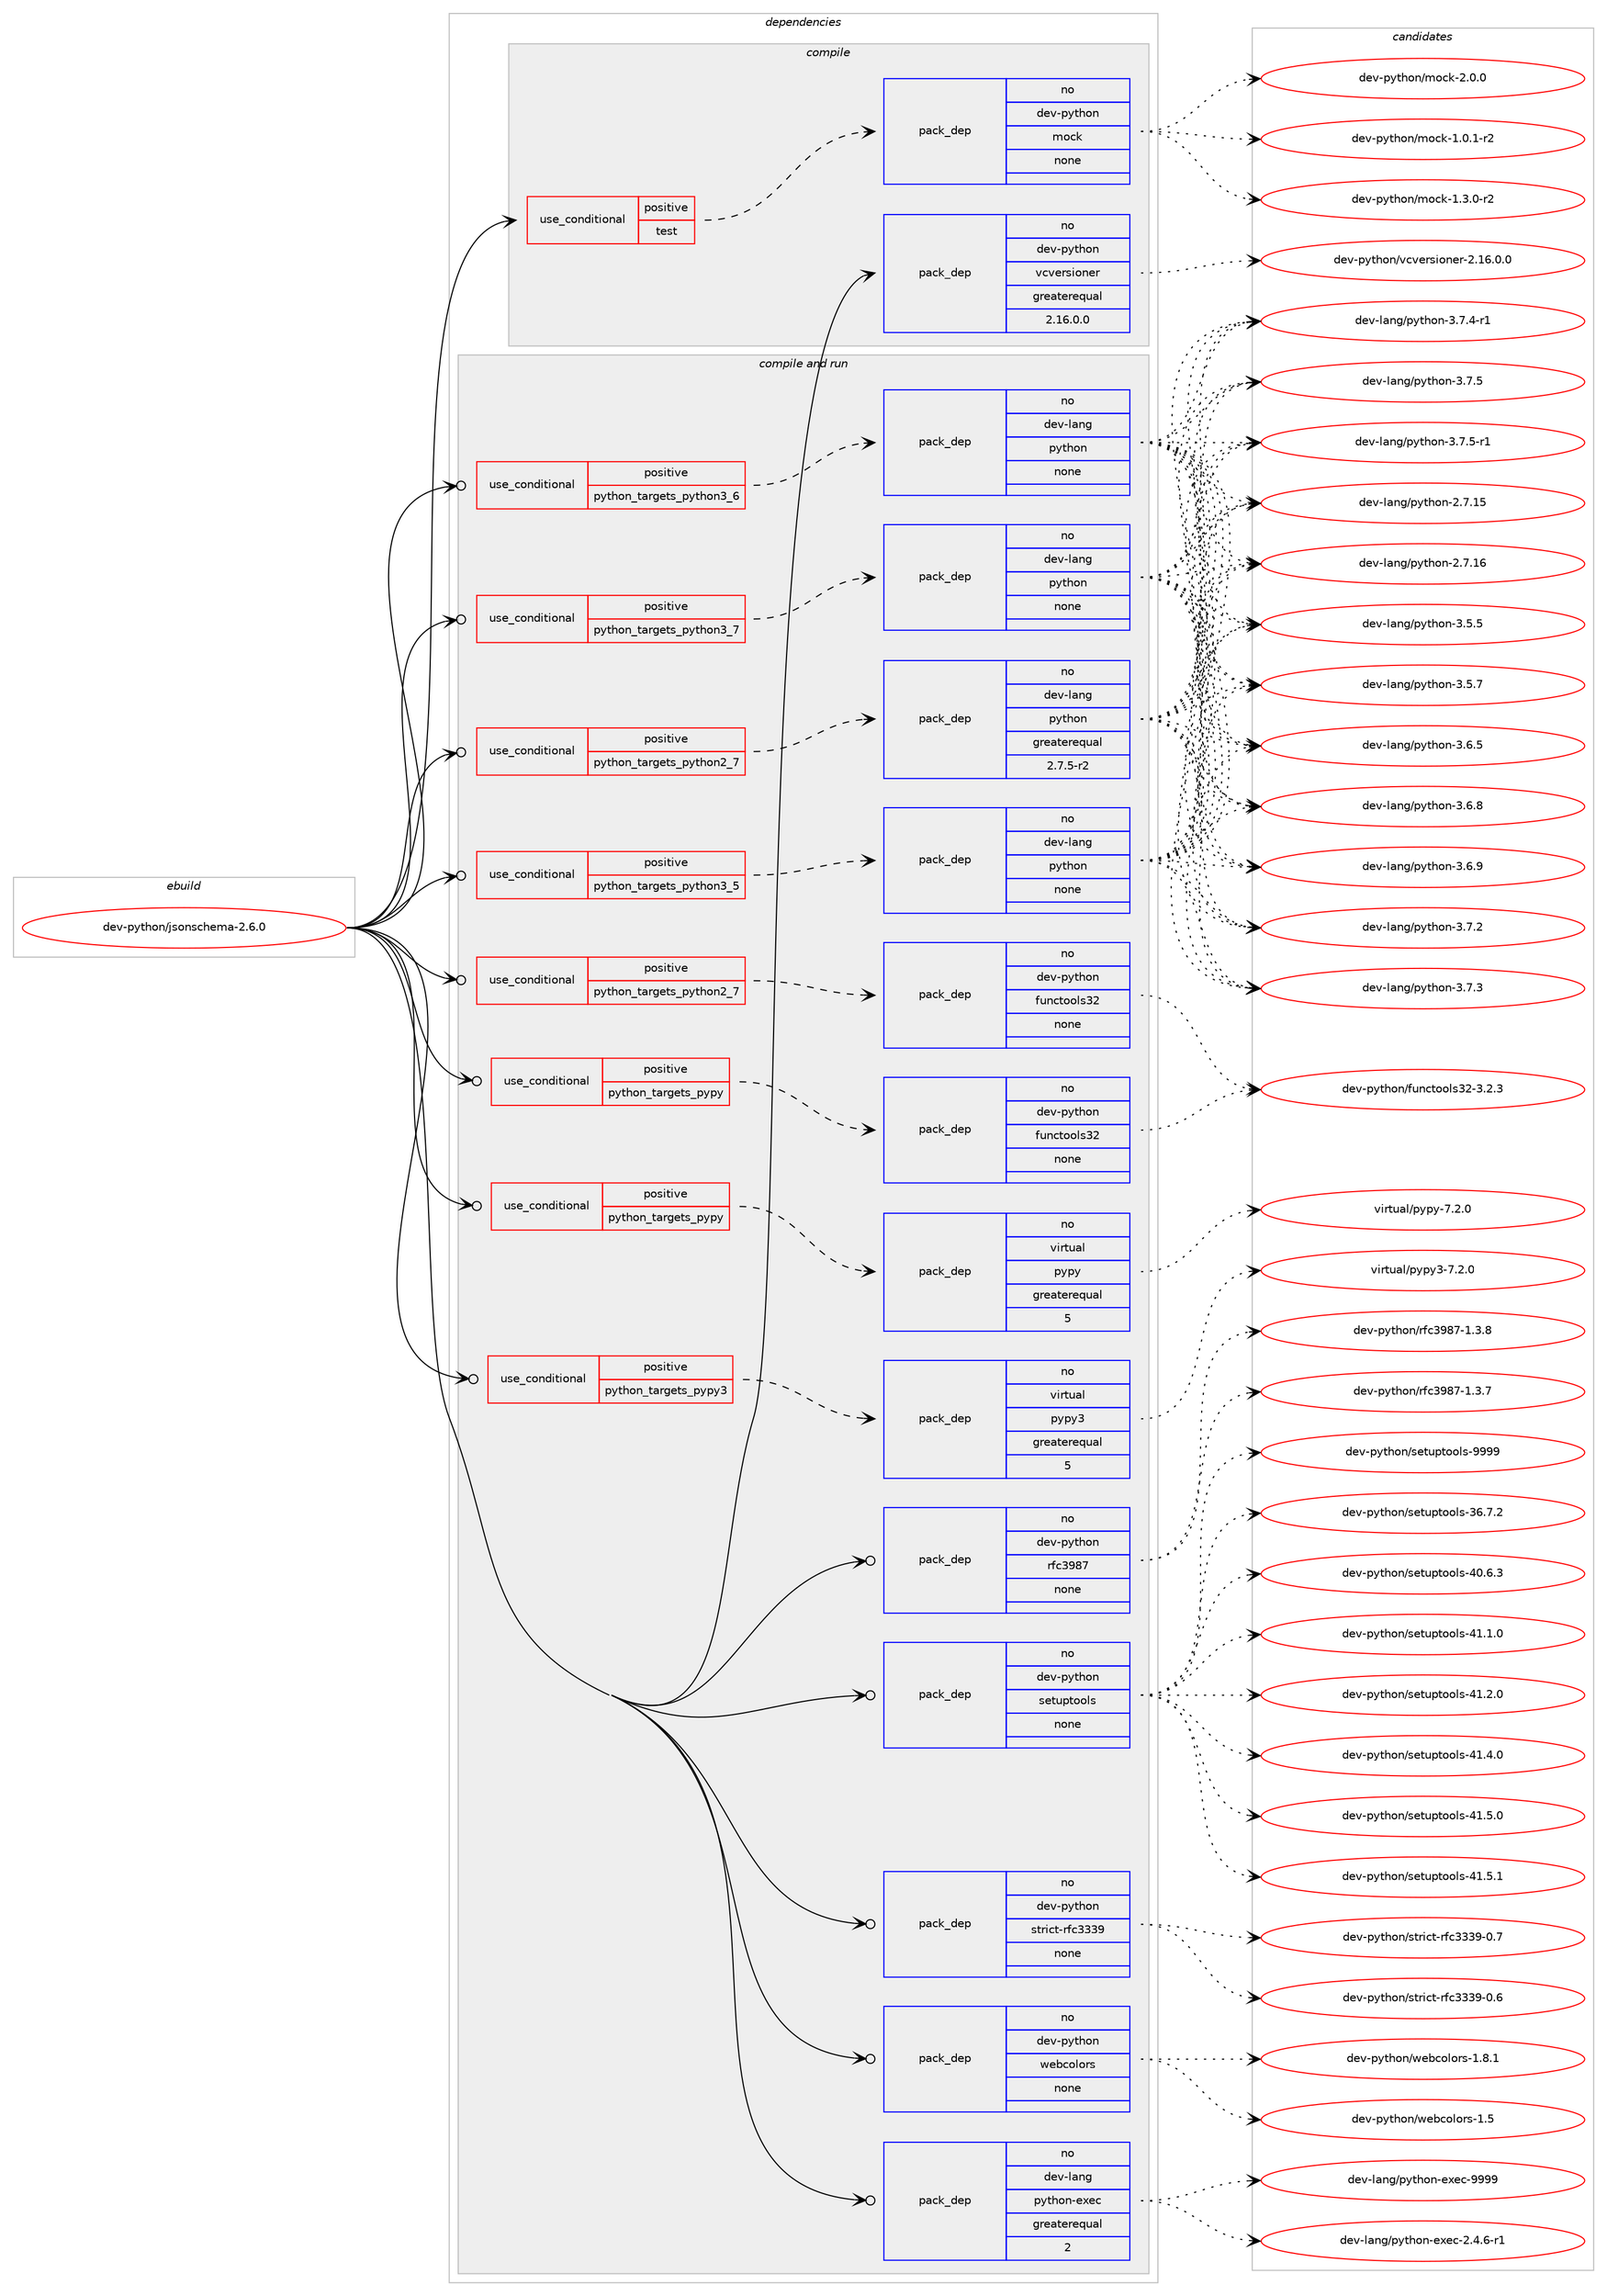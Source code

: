 digraph prolog {

# *************
# Graph options
# *************

newrank=true;
concentrate=true;
compound=true;
graph [rankdir=LR,fontname=Helvetica,fontsize=10,ranksep=1.5];#, ranksep=2.5, nodesep=0.2];
edge  [arrowhead=vee];
node  [fontname=Helvetica,fontsize=10];

# **********
# The ebuild
# **********

subgraph cluster_leftcol {
color=gray;
rank=same;
label=<<i>ebuild</i>>;
id [label="dev-python/jsonschema-2.6.0", color=red, width=4, href="../dev-python/jsonschema-2.6.0.svg"];
}

# ****************
# The dependencies
# ****************

subgraph cluster_midcol {
color=gray;
label=<<i>dependencies</i>>;
subgraph cluster_compile {
fillcolor="#eeeeee";
style=filled;
label=<<i>compile</i>>;
subgraph cond141601 {
dependency611705 [label=<<TABLE BORDER="0" CELLBORDER="1" CELLSPACING="0" CELLPADDING="4"><TR><TD ROWSPAN="3" CELLPADDING="10">use_conditional</TD></TR><TR><TD>positive</TD></TR><TR><TD>test</TD></TR></TABLE>>, shape=none, color=red];
subgraph pack458301 {
dependency611706 [label=<<TABLE BORDER="0" CELLBORDER="1" CELLSPACING="0" CELLPADDING="4" WIDTH="220"><TR><TD ROWSPAN="6" CELLPADDING="30">pack_dep</TD></TR><TR><TD WIDTH="110">no</TD></TR><TR><TD>dev-python</TD></TR><TR><TD>mock</TD></TR><TR><TD>none</TD></TR><TR><TD></TD></TR></TABLE>>, shape=none, color=blue];
}
dependency611705:e -> dependency611706:w [weight=20,style="dashed",arrowhead="vee"];
}
id:e -> dependency611705:w [weight=20,style="solid",arrowhead="vee"];
subgraph pack458302 {
dependency611707 [label=<<TABLE BORDER="0" CELLBORDER="1" CELLSPACING="0" CELLPADDING="4" WIDTH="220"><TR><TD ROWSPAN="6" CELLPADDING="30">pack_dep</TD></TR><TR><TD WIDTH="110">no</TD></TR><TR><TD>dev-python</TD></TR><TR><TD>vcversioner</TD></TR><TR><TD>greaterequal</TD></TR><TR><TD>2.16.0.0</TD></TR></TABLE>>, shape=none, color=blue];
}
id:e -> dependency611707:w [weight=20,style="solid",arrowhead="vee"];
}
subgraph cluster_compileandrun {
fillcolor="#eeeeee";
style=filled;
label=<<i>compile and run</i>>;
subgraph cond141602 {
dependency611708 [label=<<TABLE BORDER="0" CELLBORDER="1" CELLSPACING="0" CELLPADDING="4"><TR><TD ROWSPAN="3" CELLPADDING="10">use_conditional</TD></TR><TR><TD>positive</TD></TR><TR><TD>python_targets_pypy</TD></TR></TABLE>>, shape=none, color=red];
subgraph pack458303 {
dependency611709 [label=<<TABLE BORDER="0" CELLBORDER="1" CELLSPACING="0" CELLPADDING="4" WIDTH="220"><TR><TD ROWSPAN="6" CELLPADDING="30">pack_dep</TD></TR><TR><TD WIDTH="110">no</TD></TR><TR><TD>dev-python</TD></TR><TR><TD>functools32</TD></TR><TR><TD>none</TD></TR><TR><TD></TD></TR></TABLE>>, shape=none, color=blue];
}
dependency611708:e -> dependency611709:w [weight=20,style="dashed",arrowhead="vee"];
}
id:e -> dependency611708:w [weight=20,style="solid",arrowhead="odotvee"];
subgraph cond141603 {
dependency611710 [label=<<TABLE BORDER="0" CELLBORDER="1" CELLSPACING="0" CELLPADDING="4"><TR><TD ROWSPAN="3" CELLPADDING="10">use_conditional</TD></TR><TR><TD>positive</TD></TR><TR><TD>python_targets_pypy</TD></TR></TABLE>>, shape=none, color=red];
subgraph pack458304 {
dependency611711 [label=<<TABLE BORDER="0" CELLBORDER="1" CELLSPACING="0" CELLPADDING="4" WIDTH="220"><TR><TD ROWSPAN="6" CELLPADDING="30">pack_dep</TD></TR><TR><TD WIDTH="110">no</TD></TR><TR><TD>virtual</TD></TR><TR><TD>pypy</TD></TR><TR><TD>greaterequal</TD></TR><TR><TD>5</TD></TR></TABLE>>, shape=none, color=blue];
}
dependency611710:e -> dependency611711:w [weight=20,style="dashed",arrowhead="vee"];
}
id:e -> dependency611710:w [weight=20,style="solid",arrowhead="odotvee"];
subgraph cond141604 {
dependency611712 [label=<<TABLE BORDER="0" CELLBORDER="1" CELLSPACING="0" CELLPADDING="4"><TR><TD ROWSPAN="3" CELLPADDING="10">use_conditional</TD></TR><TR><TD>positive</TD></TR><TR><TD>python_targets_pypy3</TD></TR></TABLE>>, shape=none, color=red];
subgraph pack458305 {
dependency611713 [label=<<TABLE BORDER="0" CELLBORDER="1" CELLSPACING="0" CELLPADDING="4" WIDTH="220"><TR><TD ROWSPAN="6" CELLPADDING="30">pack_dep</TD></TR><TR><TD WIDTH="110">no</TD></TR><TR><TD>virtual</TD></TR><TR><TD>pypy3</TD></TR><TR><TD>greaterequal</TD></TR><TR><TD>5</TD></TR></TABLE>>, shape=none, color=blue];
}
dependency611712:e -> dependency611713:w [weight=20,style="dashed",arrowhead="vee"];
}
id:e -> dependency611712:w [weight=20,style="solid",arrowhead="odotvee"];
subgraph cond141605 {
dependency611714 [label=<<TABLE BORDER="0" CELLBORDER="1" CELLSPACING="0" CELLPADDING="4"><TR><TD ROWSPAN="3" CELLPADDING="10">use_conditional</TD></TR><TR><TD>positive</TD></TR><TR><TD>python_targets_python2_7</TD></TR></TABLE>>, shape=none, color=red];
subgraph pack458306 {
dependency611715 [label=<<TABLE BORDER="0" CELLBORDER="1" CELLSPACING="0" CELLPADDING="4" WIDTH="220"><TR><TD ROWSPAN="6" CELLPADDING="30">pack_dep</TD></TR><TR><TD WIDTH="110">no</TD></TR><TR><TD>dev-lang</TD></TR><TR><TD>python</TD></TR><TR><TD>greaterequal</TD></TR><TR><TD>2.7.5-r2</TD></TR></TABLE>>, shape=none, color=blue];
}
dependency611714:e -> dependency611715:w [weight=20,style="dashed",arrowhead="vee"];
}
id:e -> dependency611714:w [weight=20,style="solid",arrowhead="odotvee"];
subgraph cond141606 {
dependency611716 [label=<<TABLE BORDER="0" CELLBORDER="1" CELLSPACING="0" CELLPADDING="4"><TR><TD ROWSPAN="3" CELLPADDING="10">use_conditional</TD></TR><TR><TD>positive</TD></TR><TR><TD>python_targets_python2_7</TD></TR></TABLE>>, shape=none, color=red];
subgraph pack458307 {
dependency611717 [label=<<TABLE BORDER="0" CELLBORDER="1" CELLSPACING="0" CELLPADDING="4" WIDTH="220"><TR><TD ROWSPAN="6" CELLPADDING="30">pack_dep</TD></TR><TR><TD WIDTH="110">no</TD></TR><TR><TD>dev-python</TD></TR><TR><TD>functools32</TD></TR><TR><TD>none</TD></TR><TR><TD></TD></TR></TABLE>>, shape=none, color=blue];
}
dependency611716:e -> dependency611717:w [weight=20,style="dashed",arrowhead="vee"];
}
id:e -> dependency611716:w [weight=20,style="solid",arrowhead="odotvee"];
subgraph cond141607 {
dependency611718 [label=<<TABLE BORDER="0" CELLBORDER="1" CELLSPACING="0" CELLPADDING="4"><TR><TD ROWSPAN="3" CELLPADDING="10">use_conditional</TD></TR><TR><TD>positive</TD></TR><TR><TD>python_targets_python3_5</TD></TR></TABLE>>, shape=none, color=red];
subgraph pack458308 {
dependency611719 [label=<<TABLE BORDER="0" CELLBORDER="1" CELLSPACING="0" CELLPADDING="4" WIDTH="220"><TR><TD ROWSPAN="6" CELLPADDING="30">pack_dep</TD></TR><TR><TD WIDTH="110">no</TD></TR><TR><TD>dev-lang</TD></TR><TR><TD>python</TD></TR><TR><TD>none</TD></TR><TR><TD></TD></TR></TABLE>>, shape=none, color=blue];
}
dependency611718:e -> dependency611719:w [weight=20,style="dashed",arrowhead="vee"];
}
id:e -> dependency611718:w [weight=20,style="solid",arrowhead="odotvee"];
subgraph cond141608 {
dependency611720 [label=<<TABLE BORDER="0" CELLBORDER="1" CELLSPACING="0" CELLPADDING="4"><TR><TD ROWSPAN="3" CELLPADDING="10">use_conditional</TD></TR><TR><TD>positive</TD></TR><TR><TD>python_targets_python3_6</TD></TR></TABLE>>, shape=none, color=red];
subgraph pack458309 {
dependency611721 [label=<<TABLE BORDER="0" CELLBORDER="1" CELLSPACING="0" CELLPADDING="4" WIDTH="220"><TR><TD ROWSPAN="6" CELLPADDING="30">pack_dep</TD></TR><TR><TD WIDTH="110">no</TD></TR><TR><TD>dev-lang</TD></TR><TR><TD>python</TD></TR><TR><TD>none</TD></TR><TR><TD></TD></TR></TABLE>>, shape=none, color=blue];
}
dependency611720:e -> dependency611721:w [weight=20,style="dashed",arrowhead="vee"];
}
id:e -> dependency611720:w [weight=20,style="solid",arrowhead="odotvee"];
subgraph cond141609 {
dependency611722 [label=<<TABLE BORDER="0" CELLBORDER="1" CELLSPACING="0" CELLPADDING="4"><TR><TD ROWSPAN="3" CELLPADDING="10">use_conditional</TD></TR><TR><TD>positive</TD></TR><TR><TD>python_targets_python3_7</TD></TR></TABLE>>, shape=none, color=red];
subgraph pack458310 {
dependency611723 [label=<<TABLE BORDER="0" CELLBORDER="1" CELLSPACING="0" CELLPADDING="4" WIDTH="220"><TR><TD ROWSPAN="6" CELLPADDING="30">pack_dep</TD></TR><TR><TD WIDTH="110">no</TD></TR><TR><TD>dev-lang</TD></TR><TR><TD>python</TD></TR><TR><TD>none</TD></TR><TR><TD></TD></TR></TABLE>>, shape=none, color=blue];
}
dependency611722:e -> dependency611723:w [weight=20,style="dashed",arrowhead="vee"];
}
id:e -> dependency611722:w [weight=20,style="solid",arrowhead="odotvee"];
subgraph pack458311 {
dependency611724 [label=<<TABLE BORDER="0" CELLBORDER="1" CELLSPACING="0" CELLPADDING="4" WIDTH="220"><TR><TD ROWSPAN="6" CELLPADDING="30">pack_dep</TD></TR><TR><TD WIDTH="110">no</TD></TR><TR><TD>dev-lang</TD></TR><TR><TD>python-exec</TD></TR><TR><TD>greaterequal</TD></TR><TR><TD>2</TD></TR></TABLE>>, shape=none, color=blue];
}
id:e -> dependency611724:w [weight=20,style="solid",arrowhead="odotvee"];
subgraph pack458312 {
dependency611725 [label=<<TABLE BORDER="0" CELLBORDER="1" CELLSPACING="0" CELLPADDING="4" WIDTH="220"><TR><TD ROWSPAN="6" CELLPADDING="30">pack_dep</TD></TR><TR><TD WIDTH="110">no</TD></TR><TR><TD>dev-python</TD></TR><TR><TD>rfc3987</TD></TR><TR><TD>none</TD></TR><TR><TD></TD></TR></TABLE>>, shape=none, color=blue];
}
id:e -> dependency611725:w [weight=20,style="solid",arrowhead="odotvee"];
subgraph pack458313 {
dependency611726 [label=<<TABLE BORDER="0" CELLBORDER="1" CELLSPACING="0" CELLPADDING="4" WIDTH="220"><TR><TD ROWSPAN="6" CELLPADDING="30">pack_dep</TD></TR><TR><TD WIDTH="110">no</TD></TR><TR><TD>dev-python</TD></TR><TR><TD>setuptools</TD></TR><TR><TD>none</TD></TR><TR><TD></TD></TR></TABLE>>, shape=none, color=blue];
}
id:e -> dependency611726:w [weight=20,style="solid",arrowhead="odotvee"];
subgraph pack458314 {
dependency611727 [label=<<TABLE BORDER="0" CELLBORDER="1" CELLSPACING="0" CELLPADDING="4" WIDTH="220"><TR><TD ROWSPAN="6" CELLPADDING="30">pack_dep</TD></TR><TR><TD WIDTH="110">no</TD></TR><TR><TD>dev-python</TD></TR><TR><TD>strict-rfc3339</TD></TR><TR><TD>none</TD></TR><TR><TD></TD></TR></TABLE>>, shape=none, color=blue];
}
id:e -> dependency611727:w [weight=20,style="solid",arrowhead="odotvee"];
subgraph pack458315 {
dependency611728 [label=<<TABLE BORDER="0" CELLBORDER="1" CELLSPACING="0" CELLPADDING="4" WIDTH="220"><TR><TD ROWSPAN="6" CELLPADDING="30">pack_dep</TD></TR><TR><TD WIDTH="110">no</TD></TR><TR><TD>dev-python</TD></TR><TR><TD>webcolors</TD></TR><TR><TD>none</TD></TR><TR><TD></TD></TR></TABLE>>, shape=none, color=blue];
}
id:e -> dependency611728:w [weight=20,style="solid",arrowhead="odotvee"];
}
subgraph cluster_run {
fillcolor="#eeeeee";
style=filled;
label=<<i>run</i>>;
}
}

# **************
# The candidates
# **************

subgraph cluster_choices {
rank=same;
color=gray;
label=<<i>candidates</i>>;

subgraph choice458301 {
color=black;
nodesep=1;
choice1001011184511212111610411111047109111991074549464846494511450 [label="dev-python/mock-1.0.1-r2", color=red, width=4,href="../dev-python/mock-1.0.1-r2.svg"];
choice1001011184511212111610411111047109111991074549465146484511450 [label="dev-python/mock-1.3.0-r2", color=red, width=4,href="../dev-python/mock-1.3.0-r2.svg"];
choice100101118451121211161041111104710911199107455046484648 [label="dev-python/mock-2.0.0", color=red, width=4,href="../dev-python/mock-2.0.0.svg"];
dependency611706:e -> choice1001011184511212111610411111047109111991074549464846494511450:w [style=dotted,weight="100"];
dependency611706:e -> choice1001011184511212111610411111047109111991074549465146484511450:w [style=dotted,weight="100"];
dependency611706:e -> choice100101118451121211161041111104710911199107455046484648:w [style=dotted,weight="100"];
}
subgraph choice458302 {
color=black;
nodesep=1;
choice100101118451121211161041111104711899118101114115105111110101114455046495446484648 [label="dev-python/vcversioner-2.16.0.0", color=red, width=4,href="../dev-python/vcversioner-2.16.0.0.svg"];
dependency611707:e -> choice100101118451121211161041111104711899118101114115105111110101114455046495446484648:w [style=dotted,weight="100"];
}
subgraph choice458303 {
color=black;
nodesep=1;
choice1001011184511212111610411111047102117110991161111111081155150455146504651 [label="dev-python/functools32-3.2.3", color=red, width=4,href="../dev-python/functools32-3.2.3.svg"];
dependency611709:e -> choice1001011184511212111610411111047102117110991161111111081155150455146504651:w [style=dotted,weight="100"];
}
subgraph choice458304 {
color=black;
nodesep=1;
choice1181051141161179710847112121112121455546504648 [label="virtual/pypy-7.2.0", color=red, width=4,href="../virtual/pypy-7.2.0.svg"];
dependency611711:e -> choice1181051141161179710847112121112121455546504648:w [style=dotted,weight="100"];
}
subgraph choice458305 {
color=black;
nodesep=1;
choice118105114116117971084711212111212151455546504648 [label="virtual/pypy3-7.2.0", color=red, width=4,href="../virtual/pypy3-7.2.0.svg"];
dependency611713:e -> choice118105114116117971084711212111212151455546504648:w [style=dotted,weight="100"];
}
subgraph choice458306 {
color=black;
nodesep=1;
choice10010111845108971101034711212111610411111045504655464953 [label="dev-lang/python-2.7.15", color=red, width=4,href="../dev-lang/python-2.7.15.svg"];
choice10010111845108971101034711212111610411111045504655464954 [label="dev-lang/python-2.7.16", color=red, width=4,href="../dev-lang/python-2.7.16.svg"];
choice100101118451089711010347112121116104111110455146534653 [label="dev-lang/python-3.5.5", color=red, width=4,href="../dev-lang/python-3.5.5.svg"];
choice100101118451089711010347112121116104111110455146534655 [label="dev-lang/python-3.5.7", color=red, width=4,href="../dev-lang/python-3.5.7.svg"];
choice100101118451089711010347112121116104111110455146544653 [label="dev-lang/python-3.6.5", color=red, width=4,href="../dev-lang/python-3.6.5.svg"];
choice100101118451089711010347112121116104111110455146544656 [label="dev-lang/python-3.6.8", color=red, width=4,href="../dev-lang/python-3.6.8.svg"];
choice100101118451089711010347112121116104111110455146544657 [label="dev-lang/python-3.6.9", color=red, width=4,href="../dev-lang/python-3.6.9.svg"];
choice100101118451089711010347112121116104111110455146554650 [label="dev-lang/python-3.7.2", color=red, width=4,href="../dev-lang/python-3.7.2.svg"];
choice100101118451089711010347112121116104111110455146554651 [label="dev-lang/python-3.7.3", color=red, width=4,href="../dev-lang/python-3.7.3.svg"];
choice1001011184510897110103471121211161041111104551465546524511449 [label="dev-lang/python-3.7.4-r1", color=red, width=4,href="../dev-lang/python-3.7.4-r1.svg"];
choice100101118451089711010347112121116104111110455146554653 [label="dev-lang/python-3.7.5", color=red, width=4,href="../dev-lang/python-3.7.5.svg"];
choice1001011184510897110103471121211161041111104551465546534511449 [label="dev-lang/python-3.7.5-r1", color=red, width=4,href="../dev-lang/python-3.7.5-r1.svg"];
dependency611715:e -> choice10010111845108971101034711212111610411111045504655464953:w [style=dotted,weight="100"];
dependency611715:e -> choice10010111845108971101034711212111610411111045504655464954:w [style=dotted,weight="100"];
dependency611715:e -> choice100101118451089711010347112121116104111110455146534653:w [style=dotted,weight="100"];
dependency611715:e -> choice100101118451089711010347112121116104111110455146534655:w [style=dotted,weight="100"];
dependency611715:e -> choice100101118451089711010347112121116104111110455146544653:w [style=dotted,weight="100"];
dependency611715:e -> choice100101118451089711010347112121116104111110455146544656:w [style=dotted,weight="100"];
dependency611715:e -> choice100101118451089711010347112121116104111110455146544657:w [style=dotted,weight="100"];
dependency611715:e -> choice100101118451089711010347112121116104111110455146554650:w [style=dotted,weight="100"];
dependency611715:e -> choice100101118451089711010347112121116104111110455146554651:w [style=dotted,weight="100"];
dependency611715:e -> choice1001011184510897110103471121211161041111104551465546524511449:w [style=dotted,weight="100"];
dependency611715:e -> choice100101118451089711010347112121116104111110455146554653:w [style=dotted,weight="100"];
dependency611715:e -> choice1001011184510897110103471121211161041111104551465546534511449:w [style=dotted,weight="100"];
}
subgraph choice458307 {
color=black;
nodesep=1;
choice1001011184511212111610411111047102117110991161111111081155150455146504651 [label="dev-python/functools32-3.2.3", color=red, width=4,href="../dev-python/functools32-3.2.3.svg"];
dependency611717:e -> choice1001011184511212111610411111047102117110991161111111081155150455146504651:w [style=dotted,weight="100"];
}
subgraph choice458308 {
color=black;
nodesep=1;
choice10010111845108971101034711212111610411111045504655464953 [label="dev-lang/python-2.7.15", color=red, width=4,href="../dev-lang/python-2.7.15.svg"];
choice10010111845108971101034711212111610411111045504655464954 [label="dev-lang/python-2.7.16", color=red, width=4,href="../dev-lang/python-2.7.16.svg"];
choice100101118451089711010347112121116104111110455146534653 [label="dev-lang/python-3.5.5", color=red, width=4,href="../dev-lang/python-3.5.5.svg"];
choice100101118451089711010347112121116104111110455146534655 [label="dev-lang/python-3.5.7", color=red, width=4,href="../dev-lang/python-3.5.7.svg"];
choice100101118451089711010347112121116104111110455146544653 [label="dev-lang/python-3.6.5", color=red, width=4,href="../dev-lang/python-3.6.5.svg"];
choice100101118451089711010347112121116104111110455146544656 [label="dev-lang/python-3.6.8", color=red, width=4,href="../dev-lang/python-3.6.8.svg"];
choice100101118451089711010347112121116104111110455146544657 [label="dev-lang/python-3.6.9", color=red, width=4,href="../dev-lang/python-3.6.9.svg"];
choice100101118451089711010347112121116104111110455146554650 [label="dev-lang/python-3.7.2", color=red, width=4,href="../dev-lang/python-3.7.2.svg"];
choice100101118451089711010347112121116104111110455146554651 [label="dev-lang/python-3.7.3", color=red, width=4,href="../dev-lang/python-3.7.3.svg"];
choice1001011184510897110103471121211161041111104551465546524511449 [label="dev-lang/python-3.7.4-r1", color=red, width=4,href="../dev-lang/python-3.7.4-r1.svg"];
choice100101118451089711010347112121116104111110455146554653 [label="dev-lang/python-3.7.5", color=red, width=4,href="../dev-lang/python-3.7.5.svg"];
choice1001011184510897110103471121211161041111104551465546534511449 [label="dev-lang/python-3.7.5-r1", color=red, width=4,href="../dev-lang/python-3.7.5-r1.svg"];
dependency611719:e -> choice10010111845108971101034711212111610411111045504655464953:w [style=dotted,weight="100"];
dependency611719:e -> choice10010111845108971101034711212111610411111045504655464954:w [style=dotted,weight="100"];
dependency611719:e -> choice100101118451089711010347112121116104111110455146534653:w [style=dotted,weight="100"];
dependency611719:e -> choice100101118451089711010347112121116104111110455146534655:w [style=dotted,weight="100"];
dependency611719:e -> choice100101118451089711010347112121116104111110455146544653:w [style=dotted,weight="100"];
dependency611719:e -> choice100101118451089711010347112121116104111110455146544656:w [style=dotted,weight="100"];
dependency611719:e -> choice100101118451089711010347112121116104111110455146544657:w [style=dotted,weight="100"];
dependency611719:e -> choice100101118451089711010347112121116104111110455146554650:w [style=dotted,weight="100"];
dependency611719:e -> choice100101118451089711010347112121116104111110455146554651:w [style=dotted,weight="100"];
dependency611719:e -> choice1001011184510897110103471121211161041111104551465546524511449:w [style=dotted,weight="100"];
dependency611719:e -> choice100101118451089711010347112121116104111110455146554653:w [style=dotted,weight="100"];
dependency611719:e -> choice1001011184510897110103471121211161041111104551465546534511449:w [style=dotted,weight="100"];
}
subgraph choice458309 {
color=black;
nodesep=1;
choice10010111845108971101034711212111610411111045504655464953 [label="dev-lang/python-2.7.15", color=red, width=4,href="../dev-lang/python-2.7.15.svg"];
choice10010111845108971101034711212111610411111045504655464954 [label="dev-lang/python-2.7.16", color=red, width=4,href="../dev-lang/python-2.7.16.svg"];
choice100101118451089711010347112121116104111110455146534653 [label="dev-lang/python-3.5.5", color=red, width=4,href="../dev-lang/python-3.5.5.svg"];
choice100101118451089711010347112121116104111110455146534655 [label="dev-lang/python-3.5.7", color=red, width=4,href="../dev-lang/python-3.5.7.svg"];
choice100101118451089711010347112121116104111110455146544653 [label="dev-lang/python-3.6.5", color=red, width=4,href="../dev-lang/python-3.6.5.svg"];
choice100101118451089711010347112121116104111110455146544656 [label="dev-lang/python-3.6.8", color=red, width=4,href="../dev-lang/python-3.6.8.svg"];
choice100101118451089711010347112121116104111110455146544657 [label="dev-lang/python-3.6.9", color=red, width=4,href="../dev-lang/python-3.6.9.svg"];
choice100101118451089711010347112121116104111110455146554650 [label="dev-lang/python-3.7.2", color=red, width=4,href="../dev-lang/python-3.7.2.svg"];
choice100101118451089711010347112121116104111110455146554651 [label="dev-lang/python-3.7.3", color=red, width=4,href="../dev-lang/python-3.7.3.svg"];
choice1001011184510897110103471121211161041111104551465546524511449 [label="dev-lang/python-3.7.4-r1", color=red, width=4,href="../dev-lang/python-3.7.4-r1.svg"];
choice100101118451089711010347112121116104111110455146554653 [label="dev-lang/python-3.7.5", color=red, width=4,href="../dev-lang/python-3.7.5.svg"];
choice1001011184510897110103471121211161041111104551465546534511449 [label="dev-lang/python-3.7.5-r1", color=red, width=4,href="../dev-lang/python-3.7.5-r1.svg"];
dependency611721:e -> choice10010111845108971101034711212111610411111045504655464953:w [style=dotted,weight="100"];
dependency611721:e -> choice10010111845108971101034711212111610411111045504655464954:w [style=dotted,weight="100"];
dependency611721:e -> choice100101118451089711010347112121116104111110455146534653:w [style=dotted,weight="100"];
dependency611721:e -> choice100101118451089711010347112121116104111110455146534655:w [style=dotted,weight="100"];
dependency611721:e -> choice100101118451089711010347112121116104111110455146544653:w [style=dotted,weight="100"];
dependency611721:e -> choice100101118451089711010347112121116104111110455146544656:w [style=dotted,weight="100"];
dependency611721:e -> choice100101118451089711010347112121116104111110455146544657:w [style=dotted,weight="100"];
dependency611721:e -> choice100101118451089711010347112121116104111110455146554650:w [style=dotted,weight="100"];
dependency611721:e -> choice100101118451089711010347112121116104111110455146554651:w [style=dotted,weight="100"];
dependency611721:e -> choice1001011184510897110103471121211161041111104551465546524511449:w [style=dotted,weight="100"];
dependency611721:e -> choice100101118451089711010347112121116104111110455146554653:w [style=dotted,weight="100"];
dependency611721:e -> choice1001011184510897110103471121211161041111104551465546534511449:w [style=dotted,weight="100"];
}
subgraph choice458310 {
color=black;
nodesep=1;
choice10010111845108971101034711212111610411111045504655464953 [label="dev-lang/python-2.7.15", color=red, width=4,href="../dev-lang/python-2.7.15.svg"];
choice10010111845108971101034711212111610411111045504655464954 [label="dev-lang/python-2.7.16", color=red, width=4,href="../dev-lang/python-2.7.16.svg"];
choice100101118451089711010347112121116104111110455146534653 [label="dev-lang/python-3.5.5", color=red, width=4,href="../dev-lang/python-3.5.5.svg"];
choice100101118451089711010347112121116104111110455146534655 [label="dev-lang/python-3.5.7", color=red, width=4,href="../dev-lang/python-3.5.7.svg"];
choice100101118451089711010347112121116104111110455146544653 [label="dev-lang/python-3.6.5", color=red, width=4,href="../dev-lang/python-3.6.5.svg"];
choice100101118451089711010347112121116104111110455146544656 [label="dev-lang/python-3.6.8", color=red, width=4,href="../dev-lang/python-3.6.8.svg"];
choice100101118451089711010347112121116104111110455146544657 [label="dev-lang/python-3.6.9", color=red, width=4,href="../dev-lang/python-3.6.9.svg"];
choice100101118451089711010347112121116104111110455146554650 [label="dev-lang/python-3.7.2", color=red, width=4,href="../dev-lang/python-3.7.2.svg"];
choice100101118451089711010347112121116104111110455146554651 [label="dev-lang/python-3.7.3", color=red, width=4,href="../dev-lang/python-3.7.3.svg"];
choice1001011184510897110103471121211161041111104551465546524511449 [label="dev-lang/python-3.7.4-r1", color=red, width=4,href="../dev-lang/python-3.7.4-r1.svg"];
choice100101118451089711010347112121116104111110455146554653 [label="dev-lang/python-3.7.5", color=red, width=4,href="../dev-lang/python-3.7.5.svg"];
choice1001011184510897110103471121211161041111104551465546534511449 [label="dev-lang/python-3.7.5-r1", color=red, width=4,href="../dev-lang/python-3.7.5-r1.svg"];
dependency611723:e -> choice10010111845108971101034711212111610411111045504655464953:w [style=dotted,weight="100"];
dependency611723:e -> choice10010111845108971101034711212111610411111045504655464954:w [style=dotted,weight="100"];
dependency611723:e -> choice100101118451089711010347112121116104111110455146534653:w [style=dotted,weight="100"];
dependency611723:e -> choice100101118451089711010347112121116104111110455146534655:w [style=dotted,weight="100"];
dependency611723:e -> choice100101118451089711010347112121116104111110455146544653:w [style=dotted,weight="100"];
dependency611723:e -> choice100101118451089711010347112121116104111110455146544656:w [style=dotted,weight="100"];
dependency611723:e -> choice100101118451089711010347112121116104111110455146544657:w [style=dotted,weight="100"];
dependency611723:e -> choice100101118451089711010347112121116104111110455146554650:w [style=dotted,weight="100"];
dependency611723:e -> choice100101118451089711010347112121116104111110455146554651:w [style=dotted,weight="100"];
dependency611723:e -> choice1001011184510897110103471121211161041111104551465546524511449:w [style=dotted,weight="100"];
dependency611723:e -> choice100101118451089711010347112121116104111110455146554653:w [style=dotted,weight="100"];
dependency611723:e -> choice1001011184510897110103471121211161041111104551465546534511449:w [style=dotted,weight="100"];
}
subgraph choice458311 {
color=black;
nodesep=1;
choice10010111845108971101034711212111610411111045101120101994550465246544511449 [label="dev-lang/python-exec-2.4.6-r1", color=red, width=4,href="../dev-lang/python-exec-2.4.6-r1.svg"];
choice10010111845108971101034711212111610411111045101120101994557575757 [label="dev-lang/python-exec-9999", color=red, width=4,href="../dev-lang/python-exec-9999.svg"];
dependency611724:e -> choice10010111845108971101034711212111610411111045101120101994550465246544511449:w [style=dotted,weight="100"];
dependency611724:e -> choice10010111845108971101034711212111610411111045101120101994557575757:w [style=dotted,weight="100"];
}
subgraph choice458312 {
color=black;
nodesep=1;
choice10010111845112121116104111110471141029951575655454946514655 [label="dev-python/rfc3987-1.3.7", color=red, width=4,href="../dev-python/rfc3987-1.3.7.svg"];
choice10010111845112121116104111110471141029951575655454946514656 [label="dev-python/rfc3987-1.3.8", color=red, width=4,href="../dev-python/rfc3987-1.3.8.svg"];
dependency611725:e -> choice10010111845112121116104111110471141029951575655454946514655:w [style=dotted,weight="100"];
dependency611725:e -> choice10010111845112121116104111110471141029951575655454946514656:w [style=dotted,weight="100"];
}
subgraph choice458313 {
color=black;
nodesep=1;
choice100101118451121211161041111104711510111611711211611111110811545515446554650 [label="dev-python/setuptools-36.7.2", color=red, width=4,href="../dev-python/setuptools-36.7.2.svg"];
choice100101118451121211161041111104711510111611711211611111110811545524846544651 [label="dev-python/setuptools-40.6.3", color=red, width=4,href="../dev-python/setuptools-40.6.3.svg"];
choice100101118451121211161041111104711510111611711211611111110811545524946494648 [label="dev-python/setuptools-41.1.0", color=red, width=4,href="../dev-python/setuptools-41.1.0.svg"];
choice100101118451121211161041111104711510111611711211611111110811545524946504648 [label="dev-python/setuptools-41.2.0", color=red, width=4,href="../dev-python/setuptools-41.2.0.svg"];
choice100101118451121211161041111104711510111611711211611111110811545524946524648 [label="dev-python/setuptools-41.4.0", color=red, width=4,href="../dev-python/setuptools-41.4.0.svg"];
choice100101118451121211161041111104711510111611711211611111110811545524946534648 [label="dev-python/setuptools-41.5.0", color=red, width=4,href="../dev-python/setuptools-41.5.0.svg"];
choice100101118451121211161041111104711510111611711211611111110811545524946534649 [label="dev-python/setuptools-41.5.1", color=red, width=4,href="../dev-python/setuptools-41.5.1.svg"];
choice10010111845112121116104111110471151011161171121161111111081154557575757 [label="dev-python/setuptools-9999", color=red, width=4,href="../dev-python/setuptools-9999.svg"];
dependency611726:e -> choice100101118451121211161041111104711510111611711211611111110811545515446554650:w [style=dotted,weight="100"];
dependency611726:e -> choice100101118451121211161041111104711510111611711211611111110811545524846544651:w [style=dotted,weight="100"];
dependency611726:e -> choice100101118451121211161041111104711510111611711211611111110811545524946494648:w [style=dotted,weight="100"];
dependency611726:e -> choice100101118451121211161041111104711510111611711211611111110811545524946504648:w [style=dotted,weight="100"];
dependency611726:e -> choice100101118451121211161041111104711510111611711211611111110811545524946524648:w [style=dotted,weight="100"];
dependency611726:e -> choice100101118451121211161041111104711510111611711211611111110811545524946534648:w [style=dotted,weight="100"];
dependency611726:e -> choice100101118451121211161041111104711510111611711211611111110811545524946534649:w [style=dotted,weight="100"];
dependency611726:e -> choice10010111845112121116104111110471151011161171121161111111081154557575757:w [style=dotted,weight="100"];
}
subgraph choice458314 {
color=black;
nodesep=1;
choice10010111845112121116104111110471151161141059911645114102995151515745484654 [label="dev-python/strict-rfc3339-0.6", color=red, width=4,href="../dev-python/strict-rfc3339-0.6.svg"];
choice10010111845112121116104111110471151161141059911645114102995151515745484655 [label="dev-python/strict-rfc3339-0.7", color=red, width=4,href="../dev-python/strict-rfc3339-0.7.svg"];
dependency611727:e -> choice10010111845112121116104111110471151161141059911645114102995151515745484654:w [style=dotted,weight="100"];
dependency611727:e -> choice10010111845112121116104111110471151161141059911645114102995151515745484655:w [style=dotted,weight="100"];
}
subgraph choice458315 {
color=black;
nodesep=1;
choice1001011184511212111610411111047119101989911110811111411545494653 [label="dev-python/webcolors-1.5", color=red, width=4,href="../dev-python/webcolors-1.5.svg"];
choice10010111845112121116104111110471191019899111108111114115454946564649 [label="dev-python/webcolors-1.8.1", color=red, width=4,href="../dev-python/webcolors-1.8.1.svg"];
dependency611728:e -> choice1001011184511212111610411111047119101989911110811111411545494653:w [style=dotted,weight="100"];
dependency611728:e -> choice10010111845112121116104111110471191019899111108111114115454946564649:w [style=dotted,weight="100"];
}
}

}
